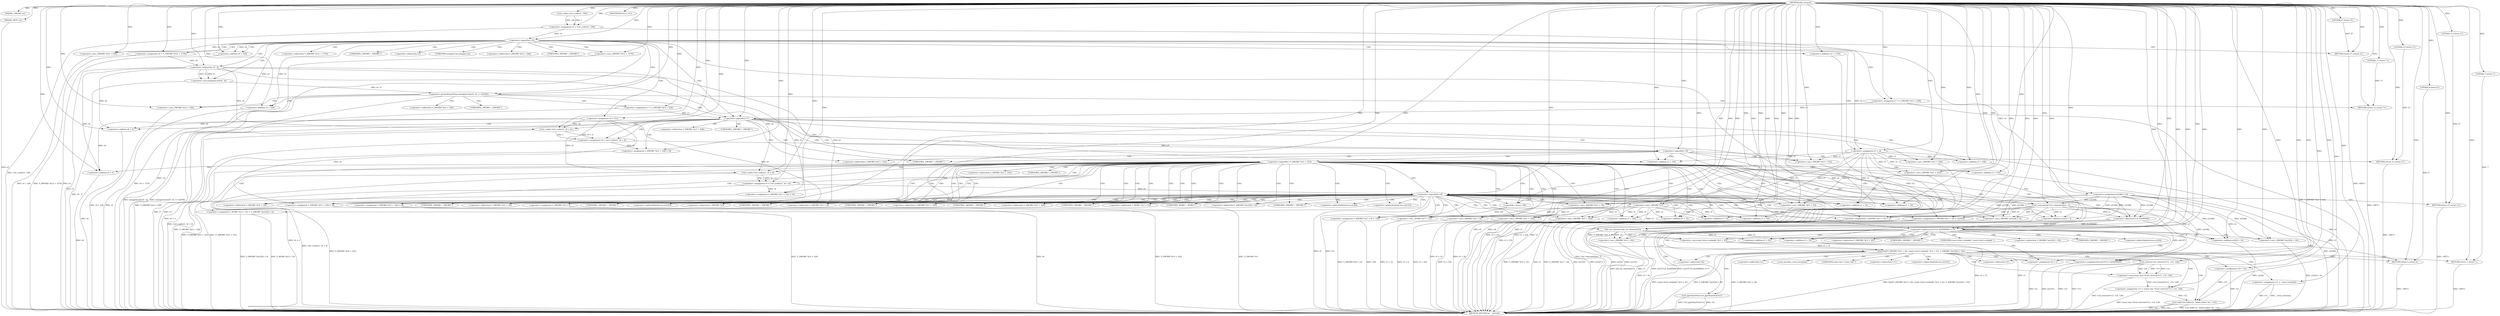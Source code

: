 digraph tftp_connect {  
"1000111" [label = "(METHOD,tftp_connect)" ]
"1000375" [label = "(METHOD_RETURN,int __fastcall)" ]
"1000112" [label = "(PARAM,_DWORD *a1)" ]
"1000113" [label = "(PARAM,_BYTE *a2)" ]
"1000125" [label = "(<operator>.assignment,v4 = Curl_ccalloc(1, 336))" ]
"1000127" [label = "(Curl_ccalloc,Curl_ccalloc(1, 336))" ]
"1000130" [label = "(<operator>.assignment,a1[188] = v4)" ]
"1000136" [label = "(<operator>.logicalNot,!v4)" ]
"1000138" [label = "(RETURN,return 27;,return 27;)" ]
"1000139" [label = "(LITERAL,27,return 27;)" ]
"1000140" [label = "(<operator>.assignment,v5 = v4)" ]
"1000143" [label = "(<operator>.assignment,v6 = *(_DWORD *)(*a1 + 1576))" ]
"1000146" [label = "(<operator>.cast,(_DWORD *)(*a1 + 1576))" ]
"1000148" [label = "(<operator>.addition,*a1 + 1576)" ]
"1000153" [label = "(IDENTIFIER,v6,if ( v6 ))" ]
"1000156" [label = "(<operator>.greaterEqualsThan,(unsigned int)(v6 - 8) >= 0xFFB1)" ]
"1000157" [label = "(<operator>.cast,(unsigned int)(v6 - 8))" ]
"1000159" [label = "(<operator>.subtraction,v6 - 8)" ]
"1000163" [label = "(RETURN,return 71;,return 71;)" ]
"1000164" [label = "(LITERAL,71,return 71;)" ]
"1000165" [label = "(<operator>.assignment,v7 = *(_DWORD *)(v4 + 328))" ]
"1000168" [label = "(<operator>.cast,(_DWORD *)(v4 + 328))" ]
"1000170" [label = "(<operator>.addition,v4 + 328)" ]
"1000175" [label = "(<operator>.assignment,v6 = 512)" ]
"1000178" [label = "(<operator>.assignment,v7 = *(_DWORD *)(v4 + 328))" ]
"1000181" [label = "(<operator>.cast,(_DWORD *)(v4 + 328))" ]
"1000183" [label = "(<operator>.addition,v4 + 328)" ]
"1000187" [label = "(<operator>.logicalNot,!v7)" ]
"1000190" [label = "(<operator>.assignment,v8 = Curl_ccalloc(1, v6 + 4))" ]
"1000192" [label = "(Curl_ccalloc,Curl_ccalloc(1, v6 + 4))" ]
"1000194" [label = "(<operator>.addition,v6 + 4)" ]
"1000197" [label = "(<operator>.assignment,*(_DWORD *)(v5 + 328) = v8)" ]
"1000199" [label = "(<operator>.cast,(_DWORD *)(v5 + 328))" ]
"1000201" [label = "(<operator>.addition,v5 + 328)" ]
"1000206" [label = "(<operator>.logicalNot,!v8)" ]
"1000208" [label = "(RETURN,return 27;,return 27;)" ]
"1000209" [label = "(LITERAL,27,return 27;)" ]
"1000211" [label = "(<operator>.logicalNot,!*(_DWORD *)(v5 + 332))" ]
"1000213" [label = "(<operator>.cast,(_DWORD *)(v5 + 332))" ]
"1000215" [label = "(<operator>.addition,v5 + 332)" ]
"1000219" [label = "(<operator>.assignment,v9 = Curl_ccalloc(1, v6 + 4))" ]
"1000221" [label = "(Curl_ccalloc,Curl_ccalloc(1, v6 + 4))" ]
"1000223" [label = "(<operator>.addition,v6 + 4)" ]
"1000226" [label = "(<operator>.assignment,*(_DWORD *)(v5 + 332) = v9)" ]
"1000228" [label = "(<operator>.cast,(_DWORD *)(v5 + 332))" ]
"1000230" [label = "(<operator>.addition,v5 + 332)" ]
"1000235" [label = "(<operator>.logicalNot,!v9)" ]
"1000237" [label = "(RETURN,return 27;,return 27;)" ]
"1000238" [label = "(LITERAL,27,return 27;)" ]
"1000239" [label = "(Curl_conncontrol,Curl_conncontrol(a1, 1))" ]
"1000242" [label = "(<operator>.assignment,*(_DWORD *)(v5 + 16) = a1)" ]
"1000244" [label = "(<operator>.cast,(_DWORD *)(v5 + 16))" ]
"1000246" [label = "(<operator>.addition,v5 + 16)" ]
"1000250" [label = "(<operator>.assignment,*(_DWORD *)(v5 + 20) = a1[105])" ]
"1000252" [label = "(<operator>.cast,(_DWORD *)(v5 + 20))" ]
"1000254" [label = "(<operator>.addition,v5 + 20)" ]
"1000260" [label = "(<operator>.assignment,*(_DWORD *)v5 = 0)" ]
"1000262" [label = "(<operator>.cast,(_DWORD *)v5)" ]
"1000266" [label = "(<operator>.assignment,*(_DWORD *)(v5 + 8) = -100)" ]
"1000268" [label = "(<operator>.cast,(_DWORD *)(v5 + 8))" ]
"1000270" [label = "(<operator>.addition,v5 + 8)" ]
"1000273" [label = "(<operator>.minus,-100)" ]
"1000275" [label = "(<operator>.assignment,*(_DWORD *)(v5 + 320) = v6)" ]
"1000277" [label = "(<operator>.cast,(_DWORD *)(v5 + 320))" ]
"1000279" [label = "(<operator>.addition,v5 + 320)" ]
"1000283" [label = "(<operator>.assignment,*(_DWORD *)(v5 + 324) = v6)" ]
"1000285" [label = "(<operator>.cast,(_DWORD *)(v5 + 324))" ]
"1000287" [label = "(<operator>.addition,v5 + 324)" ]
"1000291" [label = "(<operator>.assignment,*(_WORD *)(v5 + 52) = *(_DWORD *)(a1[20] + 4))" ]
"1000293" [label = "(<operator>.cast,(_WORD *)(v5 + 52))" ]
"1000295" [label = "(<operator>.addition,v5 + 52)" ]
"1000299" [label = "(<operator>.cast,(_DWORD *)(a1[20] + 4))" ]
"1000301" [label = "(<operator>.addition,a1[20] + 4)" ]
"1000306" [label = "(tftp_set_timeouts,tftp_set_timeouts(v5))" ]
"1000309" [label = "(<operator>.equals,(a1[147] & 0x2000000) == 0)" ]
"1000310" [label = "(<operator>.and,a1[147] & 0x2000000)" ]
"1000318" [label = "(bind,bind(*(_DWORD *)(v5 + 20), (const struct sockaddr *)(v5 + 52), *(_DWORD *)(a1[20] + 16)))" ]
"1000320" [label = "(<operator>.cast,(_DWORD *)(v5 + 20))" ]
"1000322" [label = "(<operator>.addition,v5 + 20)" ]
"1000325" [label = "(<operator>.cast,(const struct sockaddr *)(v5 + 52))" ]
"1000327" [label = "(<operator>.addition,v5 + 52)" ]
"1000331" [label = "(<operator>.cast,(_DWORD *)(a1[20] + 16))" ]
"1000333" [label = "(<operator>.addition,a1[20] + 16)" ]
"1000339" [label = "(<operator>.assignment,v10 = *a1)" ]
"1000343" [label = "(<operator>.assignment,v11 = _errno_location())" ]
"1000346" [label = "(<operator>.assignment,v12 = (const char *)Curl_strerror(*v11, v14, 128))" ]
"1000348" [label = "(<operator>.cast,(const char *)Curl_strerror(*v11, v14, 128))" ]
"1000350" [label = "(Curl_strerror,Curl_strerror(*v11, v14, 128))" ]
"1000355" [label = "(Curl_failf,Curl_failf(v10, \"bind() failed; %s\", v12))" ]
"1000359" [label = "(RETURN,return 7;,return 7;)" ]
"1000360" [label = "(LITERAL,7,return 7;)" ]
"1000361" [label = "(<operators>.assignmentOr,a1[147] |= 0x2000000u)" ]
"1000366" [label = "(Curl_pgrsStartNow,Curl_pgrsStartNow(*a1))" ]
"1000369" [label = "(<operator>.assignment,*a2 = 1)" ]
"1000373" [label = "(RETURN,return 0;,return 0;)" ]
"1000374" [label = "(LITERAL,0,return 0;)" ]
"1000145" [label = "(<operator>.indirection,*(_DWORD *)(*a1 + 1576))" ]
"1000147" [label = "(UNKNOWN,_DWORD *,_DWORD *)" ]
"1000149" [label = "(<operator>.indirection,*a1)" ]
"1000158" [label = "(UNKNOWN,unsigned int,unsigned int)" ]
"1000167" [label = "(<operator>.indirection,*(_DWORD *)(v4 + 328))" ]
"1000169" [label = "(UNKNOWN,_DWORD *,_DWORD *)" ]
"1000180" [label = "(<operator>.indirection,*(_DWORD *)(v4 + 328))" ]
"1000182" [label = "(UNKNOWN,_DWORD *,_DWORD *)" ]
"1000198" [label = "(<operator>.indirection,*(_DWORD *)(v5 + 328))" ]
"1000200" [label = "(UNKNOWN,_DWORD *,_DWORD *)" ]
"1000212" [label = "(<operator>.indirection,*(_DWORD *)(v5 + 332))" ]
"1000214" [label = "(UNKNOWN,_DWORD *,_DWORD *)" ]
"1000227" [label = "(<operator>.indirection,*(_DWORD *)(v5 + 332))" ]
"1000229" [label = "(UNKNOWN,_DWORD *,_DWORD *)" ]
"1000243" [label = "(<operator>.indirection,*(_DWORD *)(v5 + 16))" ]
"1000245" [label = "(UNKNOWN,_DWORD *,_DWORD *)" ]
"1000251" [label = "(<operator>.indirection,*(_DWORD *)(v5 + 20))" ]
"1000253" [label = "(UNKNOWN,_DWORD *,_DWORD *)" ]
"1000257" [label = "(<operator>.indirectIndexAccess,a1[105])" ]
"1000261" [label = "(<operator>.indirection,*(_DWORD *)v5)" ]
"1000263" [label = "(UNKNOWN,_DWORD *,_DWORD *)" ]
"1000267" [label = "(<operator>.indirection,*(_DWORD *)(v5 + 8))" ]
"1000269" [label = "(UNKNOWN,_DWORD *,_DWORD *)" ]
"1000276" [label = "(<operator>.indirection,*(_DWORD *)(v5 + 320))" ]
"1000278" [label = "(UNKNOWN,_DWORD *,_DWORD *)" ]
"1000284" [label = "(<operator>.indirection,*(_DWORD *)(v5 + 324))" ]
"1000286" [label = "(UNKNOWN,_DWORD *,_DWORD *)" ]
"1000292" [label = "(<operator>.indirection,*(_WORD *)(v5 + 52))" ]
"1000294" [label = "(UNKNOWN,_WORD *,_WORD *)" ]
"1000298" [label = "(<operator>.indirection,*(_DWORD *)(a1[20] + 4))" ]
"1000300" [label = "(UNKNOWN,_DWORD *,_DWORD *)" ]
"1000302" [label = "(<operator>.indirectIndexAccess,a1[20])" ]
"1000311" [label = "(<operator>.indirectIndexAccess,a1[147])" ]
"1000319" [label = "(<operator>.indirection,*(_DWORD *)(v5 + 20))" ]
"1000321" [label = "(UNKNOWN,_DWORD *,_DWORD *)" ]
"1000326" [label = "(UNKNOWN,const struct sockaddr *,const struct sockaddr *)" ]
"1000330" [label = "(<operator>.indirection,*(_DWORD *)(a1[20] + 16))" ]
"1000332" [label = "(UNKNOWN,_DWORD *,_DWORD *)" ]
"1000334" [label = "(<operator>.indirectIndexAccess,a1[20])" ]
"1000341" [label = "(<operator>.indirection,*a1)" ]
"1000345" [label = "(_errno_location,_errno_location())" ]
"1000349" [label = "(UNKNOWN,const char *,const char *)" ]
"1000351" [label = "(<operator>.indirection,*v11)" ]
"1000362" [label = "(<operator>.indirectIndexAccess,a1[147])" ]
"1000367" [label = "(<operator>.indirection,*a1)" ]
"1000370" [label = "(<operator>.indirection,*a2)" ]
  "1000373" -> "1000375"  [ label = "DDG: <RET>"] 
  "1000138" -> "1000375"  [ label = "DDG: <RET>"] 
  "1000163" -> "1000375"  [ label = "DDG: <RET>"] 
  "1000283" -> "1000375"  [ label = "DDG: *(_DWORD *)(v5 + 324)"] 
  "1000211" -> "1000375"  [ label = "DDG: *(_DWORD *)(v5 + 332)"] 
  "1000325" -> "1000375"  [ label = "DDG: v5 + 52"] 
  "1000165" -> "1000375"  [ label = "DDG: *(_DWORD *)(v4 + 328)"] 
  "1000136" -> "1000375"  [ label = "DDG: !v4"] 
  "1000242" -> "1000375"  [ label = "DDG: *(_DWORD *)(v5 + 16)"] 
  "1000266" -> "1000375"  [ label = "DDG: *(_DWORD *)(v5 + 8)"] 
  "1000192" -> "1000375"  [ label = "DDG: v6 + 4"] 
  "1000293" -> "1000375"  [ label = "DDG: v5 + 52"] 
  "1000346" -> "1000375"  [ label = "DDG: (const char *)Curl_strerror(*v11, v14, 128)"] 
  "1000113" -> "1000375"  [ label = "DDG: a2"] 
  "1000306" -> "1000375"  [ label = "DDG: v5"] 
  "1000320" -> "1000375"  [ label = "DDG: v5 + 20"] 
  "1000125" -> "1000375"  [ label = "DDG: Curl_ccalloc(1, 336)"] 
  "1000221" -> "1000375"  [ label = "DDG: v6 + 4"] 
  "1000318" -> "1000375"  [ label = "DDG: (const struct sockaddr *)(v5 + 52)"] 
  "1000239" -> "1000375"  [ label = "DDG: Curl_conncontrol(a1, 1)"] 
  "1000343" -> "1000375"  [ label = "DDG: v11"] 
  "1000318" -> "1000375"  [ label = "DDG: *(_DWORD *)(a1[20] + 16)"] 
  "1000350" -> "1000375"  [ label = "DDG: v14"] 
  "1000318" -> "1000375"  [ label = "DDG: *(_DWORD *)(v5 + 20)"] 
  "1000350" -> "1000375"  [ label = "DDG: *v11"] 
  "1000140" -> "1000375"  [ label = "DDG: v4"] 
  "1000183" -> "1000375"  [ label = "DDG: v4"] 
  "1000333" -> "1000375"  [ label = "DDG: a1[20]"] 
  "1000228" -> "1000375"  [ label = "DDG: v5 + 332"] 
  "1000211" -> "1000375"  [ label = "DDG: !*(_DWORD *)(v5 + 332)"] 
  "1000244" -> "1000375"  [ label = "DDG: v5 + 16"] 
  "1000156" -> "1000375"  [ label = "DDG: (unsigned int)(v6 - 8)"] 
  "1000283" -> "1000375"  [ label = "DDG: v6"] 
  "1000219" -> "1000375"  [ label = "DDG: Curl_ccalloc(1, v6 + 4)"] 
  "1000136" -> "1000375"  [ label = "DDG: v4"] 
  "1000355" -> "1000375"  [ label = "DDG: Curl_failf(v10, \"bind() failed; %s\", v12)"] 
  "1000291" -> "1000375"  [ label = "DDG: *(_DWORD *)(a1[20] + 4)"] 
  "1000355" -> "1000375"  [ label = "DDG: v10"] 
  "1000299" -> "1000375"  [ label = "DDG: a1[20] + 4"] 
  "1000369" -> "1000375"  [ label = "DDG: *a2"] 
  "1000268" -> "1000375"  [ label = "DDG: v5 + 8"] 
  "1000226" -> "1000375"  [ label = "DDG: *(_DWORD *)(v5 + 332)"] 
  "1000339" -> "1000375"  [ label = "DDG: *a1"] 
  "1000301" -> "1000375"  [ label = "DDG: a1[20]"] 
  "1000181" -> "1000375"  [ label = "DDG: v4 + 328"] 
  "1000291" -> "1000375"  [ label = "DDG: *(_WORD *)(v5 + 52)"] 
  "1000223" -> "1000375"  [ label = "DDG: v6"] 
  "1000148" -> "1000375"  [ label = "DDG: *a1"] 
  "1000178" -> "1000375"  [ label = "DDG: *(_DWORD *)(v4 + 328)"] 
  "1000343" -> "1000375"  [ label = "DDG: _errno_location()"] 
  "1000309" -> "1000375"  [ label = "DDG: a1[147] & 0x2000000"] 
  "1000146" -> "1000375"  [ label = "DDG: *a1 + 1576"] 
  "1000235" -> "1000375"  [ label = "DDG: v9"] 
  "1000213" -> "1000375"  [ label = "DDG: v5 + 332"] 
  "1000348" -> "1000375"  [ label = "DDG: Curl_strerror(*v11, v14, 128)"] 
  "1000366" -> "1000375"  [ label = "DDG: *a1"] 
  "1000157" -> "1000375"  [ label = "DDG: v6 - 8"] 
  "1000206" -> "1000375"  [ label = "DDG: v8"] 
  "1000277" -> "1000375"  [ label = "DDG: v5 + 320"] 
  "1000130" -> "1000375"  [ label = "DDG: a1[188]"] 
  "1000242" -> "1000375"  [ label = "DDG: a1"] 
  "1000260" -> "1000375"  [ label = "DDG: *(_DWORD *)v5"] 
  "1000168" -> "1000375"  [ label = "DDG: v4 + 328"] 
  "1000366" -> "1000375"  [ label = "DDG: Curl_pgrsStartNow(*a1)"] 
  "1000285" -> "1000375"  [ label = "DDG: v5 + 324"] 
  "1000197" -> "1000375"  [ label = "DDG: *(_DWORD *)(v5 + 328)"] 
  "1000230" -> "1000375"  [ label = "DDG: v5"] 
  "1000310" -> "1000375"  [ label = "DDG: a1[147]"] 
  "1000187" -> "1000375"  [ label = "DDG: v7"] 
  "1000250" -> "1000375"  [ label = "DDG: a1[105]"] 
  "1000170" -> "1000375"  [ label = "DDG: v4"] 
  "1000140" -> "1000375"  [ label = "DDG: v5"] 
  "1000190" -> "1000375"  [ label = "DDG: Curl_ccalloc(1, v6 + 4)"] 
  "1000156" -> "1000375"  [ label = "DDG: (unsigned int)(v6 - 8) >= 0xFFB1"] 
  "1000306" -> "1000375"  [ label = "DDG: tftp_set_timeouts(v5)"] 
  "1000327" -> "1000375"  [ label = "DDG: v5"] 
  "1000199" -> "1000375"  [ label = "DDG: v5 + 328"] 
  "1000206" -> "1000375"  [ label = "DDG: !v8"] 
  "1000187" -> "1000375"  [ label = "DDG: !v7"] 
  "1000266" -> "1000375"  [ label = "DDG: -100"] 
  "1000143" -> "1000375"  [ label = "DDG: *(_DWORD *)(*a1 + 1576)"] 
  "1000159" -> "1000375"  [ label = "DDG: v6"] 
  "1000252" -> "1000375"  [ label = "DDG: v5 + 20"] 
  "1000309" -> "1000375"  [ label = "DDG: (a1[147] & 0x2000000) == 0"] 
  "1000194" -> "1000375"  [ label = "DDG: v6"] 
  "1000318" -> "1000375"  [ label = "DDG: bind(*(_DWORD *)(v5 + 20), (const struct sockaddr *)(v5 + 52), *(_DWORD *)(a1[20] + 16))"] 
  "1000275" -> "1000375"  [ label = "DDG: *(_DWORD *)(v5 + 320)"] 
  "1000201" -> "1000375"  [ label = "DDG: v5"] 
  "1000355" -> "1000375"  [ label = "DDG: v12"] 
  "1000361" -> "1000375"  [ label = "DDG: a1[147]"] 
  "1000235" -> "1000375"  [ label = "DDG: !v9"] 
  "1000250" -> "1000375"  [ label = "DDG: *(_DWORD *)(v5 + 20)"] 
  "1000331" -> "1000375"  [ label = "DDG: a1[20] + 16"] 
  "1000359" -> "1000375"  [ label = "DDG: <RET>"] 
  "1000237" -> "1000375"  [ label = "DDG: <RET>"] 
  "1000208" -> "1000375"  [ label = "DDG: <RET>"] 
  "1000111" -> "1000112"  [ label = "DDG: "] 
  "1000111" -> "1000113"  [ label = "DDG: "] 
  "1000127" -> "1000125"  [ label = "DDG: 1"] 
  "1000127" -> "1000125"  [ label = "DDG: 336"] 
  "1000111" -> "1000125"  [ label = "DDG: "] 
  "1000111" -> "1000127"  [ label = "DDG: "] 
  "1000125" -> "1000130"  [ label = "DDG: v4"] 
  "1000111" -> "1000130"  [ label = "DDG: "] 
  "1000111" -> "1000136"  [ label = "DDG: "] 
  "1000125" -> "1000136"  [ label = "DDG: v4"] 
  "1000139" -> "1000138"  [ label = "DDG: 27"] 
  "1000111" -> "1000138"  [ label = "DDG: "] 
  "1000111" -> "1000139"  [ label = "DDG: "] 
  "1000136" -> "1000140"  [ label = "DDG: v4"] 
  "1000111" -> "1000140"  [ label = "DDG: "] 
  "1000111" -> "1000143"  [ label = "DDG: "] 
  "1000111" -> "1000146"  [ label = "DDG: "] 
  "1000111" -> "1000148"  [ label = "DDG: "] 
  "1000111" -> "1000153"  [ label = "DDG: "] 
  "1000157" -> "1000156"  [ label = "DDG: v6 - 8"] 
  "1000159" -> "1000157"  [ label = "DDG: v6"] 
  "1000159" -> "1000157"  [ label = "DDG: 8"] 
  "1000143" -> "1000159"  [ label = "DDG: v6"] 
  "1000111" -> "1000159"  [ label = "DDG: "] 
  "1000111" -> "1000156"  [ label = "DDG: "] 
  "1000164" -> "1000163"  [ label = "DDG: 71"] 
  "1000111" -> "1000163"  [ label = "DDG: "] 
  "1000111" -> "1000164"  [ label = "DDG: "] 
  "1000111" -> "1000165"  [ label = "DDG: "] 
  "1000111" -> "1000168"  [ label = "DDG: "] 
  "1000136" -> "1000168"  [ label = "DDG: v4"] 
  "1000111" -> "1000170"  [ label = "DDG: "] 
  "1000136" -> "1000170"  [ label = "DDG: v4"] 
  "1000111" -> "1000175"  [ label = "DDG: "] 
  "1000111" -> "1000178"  [ label = "DDG: "] 
  "1000111" -> "1000181"  [ label = "DDG: "] 
  "1000136" -> "1000181"  [ label = "DDG: v4"] 
  "1000111" -> "1000183"  [ label = "DDG: "] 
  "1000136" -> "1000183"  [ label = "DDG: v4"] 
  "1000165" -> "1000187"  [ label = "DDG: v7"] 
  "1000178" -> "1000187"  [ label = "DDG: v7"] 
  "1000111" -> "1000187"  [ label = "DDG: "] 
  "1000192" -> "1000190"  [ label = "DDG: 1"] 
  "1000192" -> "1000190"  [ label = "DDG: v6 + 4"] 
  "1000111" -> "1000190"  [ label = "DDG: "] 
  "1000111" -> "1000192"  [ label = "DDG: "] 
  "1000175" -> "1000192"  [ label = "DDG: v6"] 
  "1000159" -> "1000192"  [ label = "DDG: v6"] 
  "1000175" -> "1000194"  [ label = "DDG: v6"] 
  "1000159" -> "1000194"  [ label = "DDG: v6"] 
  "1000111" -> "1000194"  [ label = "DDG: "] 
  "1000190" -> "1000197"  [ label = "DDG: v8"] 
  "1000111" -> "1000197"  [ label = "DDG: "] 
  "1000140" -> "1000199"  [ label = "DDG: v5"] 
  "1000111" -> "1000199"  [ label = "DDG: "] 
  "1000140" -> "1000201"  [ label = "DDG: v5"] 
  "1000111" -> "1000201"  [ label = "DDG: "] 
  "1000111" -> "1000206"  [ label = "DDG: "] 
  "1000190" -> "1000206"  [ label = "DDG: v8"] 
  "1000209" -> "1000208"  [ label = "DDG: 27"] 
  "1000111" -> "1000208"  [ label = "DDG: "] 
  "1000111" -> "1000209"  [ label = "DDG: "] 
  "1000140" -> "1000213"  [ label = "DDG: v5"] 
  "1000111" -> "1000213"  [ label = "DDG: "] 
  "1000140" -> "1000215"  [ label = "DDG: v5"] 
  "1000111" -> "1000215"  [ label = "DDG: "] 
  "1000221" -> "1000219"  [ label = "DDG: 1"] 
  "1000221" -> "1000219"  [ label = "DDG: v6 + 4"] 
  "1000111" -> "1000219"  [ label = "DDG: "] 
  "1000111" -> "1000221"  [ label = "DDG: "] 
  "1000175" -> "1000221"  [ label = "DDG: v6"] 
  "1000159" -> "1000221"  [ label = "DDG: v6"] 
  "1000175" -> "1000223"  [ label = "DDG: v6"] 
  "1000159" -> "1000223"  [ label = "DDG: v6"] 
  "1000111" -> "1000223"  [ label = "DDG: "] 
  "1000219" -> "1000226"  [ label = "DDG: v9"] 
  "1000111" -> "1000226"  [ label = "DDG: "] 
  "1000111" -> "1000228"  [ label = "DDG: "] 
  "1000140" -> "1000228"  [ label = "DDG: v5"] 
  "1000111" -> "1000230"  [ label = "DDG: "] 
  "1000140" -> "1000230"  [ label = "DDG: v5"] 
  "1000111" -> "1000235"  [ label = "DDG: "] 
  "1000219" -> "1000235"  [ label = "DDG: v9"] 
  "1000238" -> "1000237"  [ label = "DDG: 27"] 
  "1000111" -> "1000237"  [ label = "DDG: "] 
  "1000111" -> "1000238"  [ label = "DDG: "] 
  "1000130" -> "1000239"  [ label = "DDG: a1[188]"] 
  "1000111" -> "1000239"  [ label = "DDG: "] 
  "1000130" -> "1000242"  [ label = "DDG: a1[188]"] 
  "1000239" -> "1000242"  [ label = "DDG: a1"] 
  "1000111" -> "1000242"  [ label = "DDG: "] 
  "1000111" -> "1000244"  [ label = "DDG: "] 
  "1000140" -> "1000244"  [ label = "DDG: v5"] 
  "1000111" -> "1000246"  [ label = "DDG: "] 
  "1000140" -> "1000246"  [ label = "DDG: v5"] 
  "1000130" -> "1000250"  [ label = "DDG: a1[188]"] 
  "1000239" -> "1000250"  [ label = "DDG: a1"] 
  "1000111" -> "1000250"  [ label = "DDG: "] 
  "1000111" -> "1000252"  [ label = "DDG: "] 
  "1000140" -> "1000252"  [ label = "DDG: v5"] 
  "1000111" -> "1000254"  [ label = "DDG: "] 
  "1000140" -> "1000254"  [ label = "DDG: v5"] 
  "1000111" -> "1000260"  [ label = "DDG: "] 
  "1000111" -> "1000262"  [ label = "DDG: "] 
  "1000140" -> "1000262"  [ label = "DDG: v5"] 
  "1000273" -> "1000266"  [ label = "DDG: 100"] 
  "1000262" -> "1000268"  [ label = "DDG: v5"] 
  "1000111" -> "1000268"  [ label = "DDG: "] 
  "1000262" -> "1000270"  [ label = "DDG: v5"] 
  "1000111" -> "1000270"  [ label = "DDG: "] 
  "1000111" -> "1000273"  [ label = "DDG: "] 
  "1000175" -> "1000275"  [ label = "DDG: v6"] 
  "1000159" -> "1000275"  [ label = "DDG: v6"] 
  "1000111" -> "1000275"  [ label = "DDG: "] 
  "1000111" -> "1000277"  [ label = "DDG: "] 
  "1000262" -> "1000277"  [ label = "DDG: v5"] 
  "1000111" -> "1000279"  [ label = "DDG: "] 
  "1000262" -> "1000279"  [ label = "DDG: v5"] 
  "1000111" -> "1000283"  [ label = "DDG: "] 
  "1000175" -> "1000283"  [ label = "DDG: v6"] 
  "1000159" -> "1000283"  [ label = "DDG: v6"] 
  "1000111" -> "1000285"  [ label = "DDG: "] 
  "1000262" -> "1000285"  [ label = "DDG: v5"] 
  "1000111" -> "1000287"  [ label = "DDG: "] 
  "1000262" -> "1000287"  [ label = "DDG: v5"] 
  "1000111" -> "1000293"  [ label = "DDG: "] 
  "1000262" -> "1000293"  [ label = "DDG: v5"] 
  "1000111" -> "1000295"  [ label = "DDG: "] 
  "1000262" -> "1000295"  [ label = "DDG: v5"] 
  "1000130" -> "1000299"  [ label = "DDG: a1[188]"] 
  "1000239" -> "1000299"  [ label = "DDG: a1"] 
  "1000111" -> "1000299"  [ label = "DDG: "] 
  "1000130" -> "1000301"  [ label = "DDG: a1[188]"] 
  "1000239" -> "1000301"  [ label = "DDG: a1"] 
  "1000111" -> "1000301"  [ label = "DDG: "] 
  "1000111" -> "1000306"  [ label = "DDG: "] 
  "1000262" -> "1000306"  [ label = "DDG: v5"] 
  "1000310" -> "1000309"  [ label = "DDG: a1[147]"] 
  "1000310" -> "1000309"  [ label = "DDG: 0x2000000"] 
  "1000130" -> "1000310"  [ label = "DDG: a1[188]"] 
  "1000239" -> "1000310"  [ label = "DDG: a1"] 
  "1000111" -> "1000310"  [ label = "DDG: "] 
  "1000111" -> "1000309"  [ label = "DDG: "] 
  "1000250" -> "1000318"  [ label = "DDG: *(_DWORD *)(v5 + 20)"] 
  "1000306" -> "1000320"  [ label = "DDG: v5"] 
  "1000111" -> "1000320"  [ label = "DDG: "] 
  "1000306" -> "1000322"  [ label = "DDG: v5"] 
  "1000111" -> "1000322"  [ label = "DDG: "] 
  "1000325" -> "1000318"  [ label = "DDG: v5 + 52"] 
  "1000111" -> "1000325"  [ label = "DDG: "] 
  "1000306" -> "1000325"  [ label = "DDG: v5"] 
  "1000111" -> "1000327"  [ label = "DDG: "] 
  "1000306" -> "1000327"  [ label = "DDG: v5"] 
  "1000130" -> "1000331"  [ label = "DDG: a1[188]"] 
  "1000239" -> "1000331"  [ label = "DDG: a1"] 
  "1000111" -> "1000331"  [ label = "DDG: "] 
  "1000130" -> "1000333"  [ label = "DDG: a1[188]"] 
  "1000239" -> "1000333"  [ label = "DDG: a1"] 
  "1000111" -> "1000333"  [ label = "DDG: "] 
  "1000111" -> "1000339"  [ label = "DDG: "] 
  "1000111" -> "1000343"  [ label = "DDG: "] 
  "1000348" -> "1000346"  [ label = "DDG: Curl_strerror(*v11, v14, 128)"] 
  "1000111" -> "1000346"  [ label = "DDG: "] 
  "1000350" -> "1000348"  [ label = "DDG: *v11"] 
  "1000350" -> "1000348"  [ label = "DDG: v14"] 
  "1000350" -> "1000348"  [ label = "DDG: 128"] 
  "1000111" -> "1000350"  [ label = "DDG: "] 
  "1000339" -> "1000355"  [ label = "DDG: v10"] 
  "1000111" -> "1000355"  [ label = "DDG: "] 
  "1000346" -> "1000355"  [ label = "DDG: v12"] 
  "1000360" -> "1000359"  [ label = "DDG: 7"] 
  "1000111" -> "1000359"  [ label = "DDG: "] 
  "1000111" -> "1000360"  [ label = "DDG: "] 
  "1000111" -> "1000361"  [ label = "DDG: "] 
  "1000310" -> "1000361"  [ label = "DDG: a1[147]"] 
  "1000130" -> "1000361"  [ label = "DDG: a1[188]"] 
  "1000239" -> "1000361"  [ label = "DDG: a1"] 
  "1000111" -> "1000369"  [ label = "DDG: "] 
  "1000374" -> "1000373"  [ label = "DDG: 0"] 
  "1000111" -> "1000373"  [ label = "DDG: "] 
  "1000111" -> "1000374"  [ label = "DDG: "] 
  "1000136" -> "1000143"  [ label = "CDG: "] 
  "1000136" -> "1000140"  [ label = "CDG: "] 
  "1000136" -> "1000138"  [ label = "CDG: "] 
  "1000136" -> "1000149"  [ label = "CDG: "] 
  "1000136" -> "1000148"  [ label = "CDG: "] 
  "1000136" -> "1000147"  [ label = "CDG: "] 
  "1000136" -> "1000146"  [ label = "CDG: "] 
  "1000136" -> "1000145"  [ label = "CDG: "] 
  "1000136" -> "1000159"  [ label = "CDG: "] 
  "1000136" -> "1000158"  [ label = "CDG: "] 
  "1000136" -> "1000157"  [ label = "CDG: "] 
  "1000136" -> "1000156"  [ label = "CDG: "] 
  "1000136" -> "1000175"  [ label = "CDG: "] 
  "1000136" -> "1000187"  [ label = "CDG: "] 
  "1000136" -> "1000183"  [ label = "CDG: "] 
  "1000136" -> "1000182"  [ label = "CDG: "] 
  "1000136" -> "1000181"  [ label = "CDG: "] 
  "1000136" -> "1000180"  [ label = "CDG: "] 
  "1000136" -> "1000178"  [ label = "CDG: "] 
  "1000156" -> "1000170"  [ label = "CDG: "] 
  "1000156" -> "1000169"  [ label = "CDG: "] 
  "1000156" -> "1000168"  [ label = "CDG: "] 
  "1000156" -> "1000167"  [ label = "CDG: "] 
  "1000156" -> "1000165"  [ label = "CDG: "] 
  "1000156" -> "1000163"  [ label = "CDG: "] 
  "1000156" -> "1000187"  [ label = "CDG: "] 
  "1000187" -> "1000192"  [ label = "CDG: "] 
  "1000187" -> "1000190"  [ label = "CDG: "] 
  "1000187" -> "1000206"  [ label = "CDG: "] 
  "1000187" -> "1000201"  [ label = "CDG: "] 
  "1000187" -> "1000200"  [ label = "CDG: "] 
  "1000187" -> "1000199"  [ label = "CDG: "] 
  "1000187" -> "1000198"  [ label = "CDG: "] 
  "1000187" -> "1000197"  [ label = "CDG: "] 
  "1000187" -> "1000194"  [ label = "CDG: "] 
  "1000187" -> "1000215"  [ label = "CDG: "] 
  "1000187" -> "1000214"  [ label = "CDG: "] 
  "1000187" -> "1000213"  [ label = "CDG: "] 
  "1000187" -> "1000212"  [ label = "CDG: "] 
  "1000187" -> "1000211"  [ label = "CDG: "] 
  "1000206" -> "1000208"  [ label = "CDG: "] 
  "1000206" -> "1000215"  [ label = "CDG: "] 
  "1000206" -> "1000214"  [ label = "CDG: "] 
  "1000206" -> "1000213"  [ label = "CDG: "] 
  "1000206" -> "1000212"  [ label = "CDG: "] 
  "1000206" -> "1000211"  [ label = "CDG: "] 
  "1000211" -> "1000223"  [ label = "CDG: "] 
  "1000211" -> "1000221"  [ label = "CDG: "] 
  "1000211" -> "1000219"  [ label = "CDG: "] 
  "1000211" -> "1000239"  [ label = "CDG: "] 
  "1000211" -> "1000235"  [ label = "CDG: "] 
  "1000211" -> "1000230"  [ label = "CDG: "] 
  "1000211" -> "1000229"  [ label = "CDG: "] 
  "1000211" -> "1000228"  [ label = "CDG: "] 
  "1000211" -> "1000227"  [ label = "CDG: "] 
  "1000211" -> "1000226"  [ label = "CDG: "] 
  "1000211" -> "1000254"  [ label = "CDG: "] 
  "1000211" -> "1000253"  [ label = "CDG: "] 
  "1000211" -> "1000252"  [ label = "CDG: "] 
  "1000211" -> "1000251"  [ label = "CDG: "] 
  "1000211" -> "1000250"  [ label = "CDG: "] 
  "1000211" -> "1000246"  [ label = "CDG: "] 
  "1000211" -> "1000245"  [ label = "CDG: "] 
  "1000211" -> "1000244"  [ label = "CDG: "] 
  "1000211" -> "1000243"  [ label = "CDG: "] 
  "1000211" -> "1000242"  [ label = "CDG: "] 
  "1000211" -> "1000270"  [ label = "CDG: "] 
  "1000211" -> "1000269"  [ label = "CDG: "] 
  "1000211" -> "1000268"  [ label = "CDG: "] 
  "1000211" -> "1000267"  [ label = "CDG: "] 
  "1000211" -> "1000266"  [ label = "CDG: "] 
  "1000211" -> "1000263"  [ label = "CDG: "] 
  "1000211" -> "1000262"  [ label = "CDG: "] 
  "1000211" -> "1000261"  [ label = "CDG: "] 
  "1000211" -> "1000260"  [ label = "CDG: "] 
  "1000211" -> "1000257"  [ label = "CDG: "] 
  "1000211" -> "1000287"  [ label = "CDG: "] 
  "1000211" -> "1000286"  [ label = "CDG: "] 
  "1000211" -> "1000285"  [ label = "CDG: "] 
  "1000211" -> "1000284"  [ label = "CDG: "] 
  "1000211" -> "1000283"  [ label = "CDG: "] 
  "1000211" -> "1000279"  [ label = "CDG: "] 
  "1000211" -> "1000278"  [ label = "CDG: "] 
  "1000211" -> "1000277"  [ label = "CDG: "] 
  "1000211" -> "1000276"  [ label = "CDG: "] 
  "1000211" -> "1000275"  [ label = "CDG: "] 
  "1000211" -> "1000273"  [ label = "CDG: "] 
  "1000211" -> "1000302"  [ label = "CDG: "] 
  "1000211" -> "1000301"  [ label = "CDG: "] 
  "1000211" -> "1000300"  [ label = "CDG: "] 
  "1000211" -> "1000299"  [ label = "CDG: "] 
  "1000211" -> "1000298"  [ label = "CDG: "] 
  "1000211" -> "1000295"  [ label = "CDG: "] 
  "1000211" -> "1000294"  [ label = "CDG: "] 
  "1000211" -> "1000293"  [ label = "CDG: "] 
  "1000211" -> "1000292"  [ label = "CDG: "] 
  "1000211" -> "1000291"  [ label = "CDG: "] 
  "1000211" -> "1000311"  [ label = "CDG: "] 
  "1000211" -> "1000310"  [ label = "CDG: "] 
  "1000211" -> "1000309"  [ label = "CDG: "] 
  "1000211" -> "1000306"  [ label = "CDG: "] 
  "1000235" -> "1000239"  [ label = "CDG: "] 
  "1000235" -> "1000237"  [ label = "CDG: "] 
  "1000235" -> "1000254"  [ label = "CDG: "] 
  "1000235" -> "1000253"  [ label = "CDG: "] 
  "1000235" -> "1000252"  [ label = "CDG: "] 
  "1000235" -> "1000251"  [ label = "CDG: "] 
  "1000235" -> "1000250"  [ label = "CDG: "] 
  "1000235" -> "1000246"  [ label = "CDG: "] 
  "1000235" -> "1000245"  [ label = "CDG: "] 
  "1000235" -> "1000244"  [ label = "CDG: "] 
  "1000235" -> "1000243"  [ label = "CDG: "] 
  "1000235" -> "1000242"  [ label = "CDG: "] 
  "1000235" -> "1000270"  [ label = "CDG: "] 
  "1000235" -> "1000269"  [ label = "CDG: "] 
  "1000235" -> "1000268"  [ label = "CDG: "] 
  "1000235" -> "1000267"  [ label = "CDG: "] 
  "1000235" -> "1000266"  [ label = "CDG: "] 
  "1000235" -> "1000263"  [ label = "CDG: "] 
  "1000235" -> "1000262"  [ label = "CDG: "] 
  "1000235" -> "1000261"  [ label = "CDG: "] 
  "1000235" -> "1000260"  [ label = "CDG: "] 
  "1000235" -> "1000257"  [ label = "CDG: "] 
  "1000235" -> "1000287"  [ label = "CDG: "] 
  "1000235" -> "1000286"  [ label = "CDG: "] 
  "1000235" -> "1000285"  [ label = "CDG: "] 
  "1000235" -> "1000284"  [ label = "CDG: "] 
  "1000235" -> "1000283"  [ label = "CDG: "] 
  "1000235" -> "1000279"  [ label = "CDG: "] 
  "1000235" -> "1000278"  [ label = "CDG: "] 
  "1000235" -> "1000277"  [ label = "CDG: "] 
  "1000235" -> "1000276"  [ label = "CDG: "] 
  "1000235" -> "1000275"  [ label = "CDG: "] 
  "1000235" -> "1000273"  [ label = "CDG: "] 
  "1000235" -> "1000302"  [ label = "CDG: "] 
  "1000235" -> "1000301"  [ label = "CDG: "] 
  "1000235" -> "1000300"  [ label = "CDG: "] 
  "1000235" -> "1000299"  [ label = "CDG: "] 
  "1000235" -> "1000298"  [ label = "CDG: "] 
  "1000235" -> "1000295"  [ label = "CDG: "] 
  "1000235" -> "1000294"  [ label = "CDG: "] 
  "1000235" -> "1000293"  [ label = "CDG: "] 
  "1000235" -> "1000292"  [ label = "CDG: "] 
  "1000235" -> "1000291"  [ label = "CDG: "] 
  "1000235" -> "1000311"  [ label = "CDG: "] 
  "1000235" -> "1000310"  [ label = "CDG: "] 
  "1000235" -> "1000309"  [ label = "CDG: "] 
  "1000235" -> "1000306"  [ label = "CDG: "] 
  "1000309" -> "1000320"  [ label = "CDG: "] 
  "1000309" -> "1000319"  [ label = "CDG: "] 
  "1000309" -> "1000318"  [ label = "CDG: "] 
  "1000309" -> "1000334"  [ label = "CDG: "] 
  "1000309" -> "1000333"  [ label = "CDG: "] 
  "1000309" -> "1000332"  [ label = "CDG: "] 
  "1000309" -> "1000331"  [ label = "CDG: "] 
  "1000309" -> "1000330"  [ label = "CDG: "] 
  "1000309" -> "1000327"  [ label = "CDG: "] 
  "1000309" -> "1000326"  [ label = "CDG: "] 
  "1000309" -> "1000325"  [ label = "CDG: "] 
  "1000309" -> "1000322"  [ label = "CDG: "] 
  "1000309" -> "1000321"  [ label = "CDG: "] 
  "1000309" -> "1000367"  [ label = "CDG: "] 
  "1000309" -> "1000366"  [ label = "CDG: "] 
  "1000309" -> "1000373"  [ label = "CDG: "] 
  "1000309" -> "1000370"  [ label = "CDG: "] 
  "1000309" -> "1000369"  [ label = "CDG: "] 
  "1000318" -> "1000351"  [ label = "CDG: "] 
  "1000318" -> "1000350"  [ label = "CDG: "] 
  "1000318" -> "1000349"  [ label = "CDG: "] 
  "1000318" -> "1000348"  [ label = "CDG: "] 
  "1000318" -> "1000346"  [ label = "CDG: "] 
  "1000318" -> "1000345"  [ label = "CDG: "] 
  "1000318" -> "1000343"  [ label = "CDG: "] 
  "1000318" -> "1000341"  [ label = "CDG: "] 
  "1000318" -> "1000339"  [ label = "CDG: "] 
  "1000318" -> "1000367"  [ label = "CDG: "] 
  "1000318" -> "1000366"  [ label = "CDG: "] 
  "1000318" -> "1000362"  [ label = "CDG: "] 
  "1000318" -> "1000361"  [ label = "CDG: "] 
  "1000318" -> "1000359"  [ label = "CDG: "] 
  "1000318" -> "1000355"  [ label = "CDG: "] 
  "1000318" -> "1000373"  [ label = "CDG: "] 
  "1000318" -> "1000370"  [ label = "CDG: "] 
  "1000318" -> "1000369"  [ label = "CDG: "] 
}
